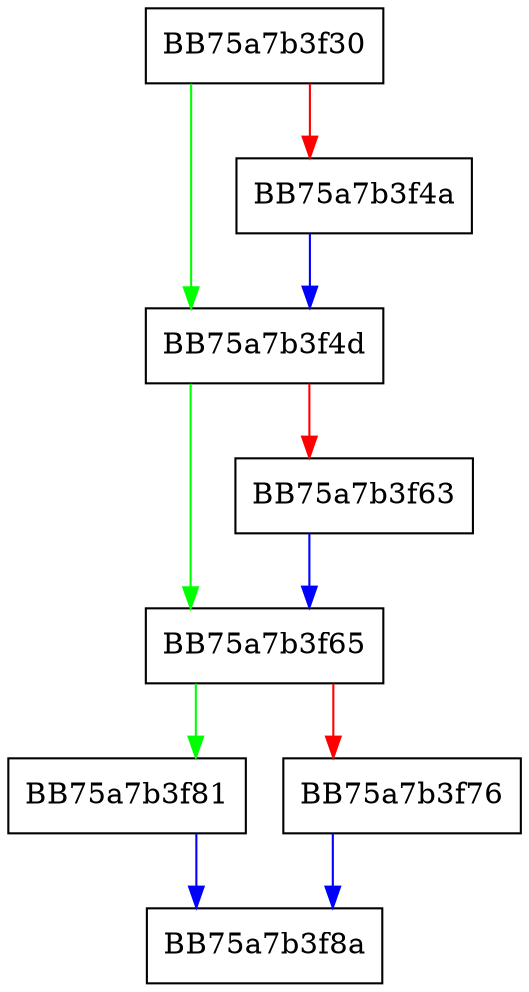 digraph FPU_fmul {
  node [shape="box"];
  graph [splines=ortho];
  BB75a7b3f30 -> BB75a7b3f4d [color="green"];
  BB75a7b3f30 -> BB75a7b3f4a [color="red"];
  BB75a7b3f4a -> BB75a7b3f4d [color="blue"];
  BB75a7b3f4d -> BB75a7b3f65 [color="green"];
  BB75a7b3f4d -> BB75a7b3f63 [color="red"];
  BB75a7b3f63 -> BB75a7b3f65 [color="blue"];
  BB75a7b3f65 -> BB75a7b3f81 [color="green"];
  BB75a7b3f65 -> BB75a7b3f76 [color="red"];
  BB75a7b3f76 -> BB75a7b3f8a [color="blue"];
  BB75a7b3f81 -> BB75a7b3f8a [color="blue"];
}